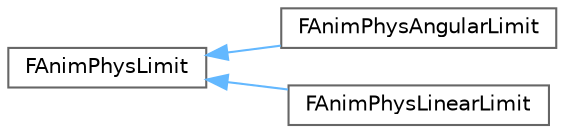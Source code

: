 digraph "Graphical Class Hierarchy"
{
 // INTERACTIVE_SVG=YES
 // LATEX_PDF_SIZE
  bgcolor="transparent";
  edge [fontname=Helvetica,fontsize=10,labelfontname=Helvetica,labelfontsize=10];
  node [fontname=Helvetica,fontsize=10,shape=box,height=0.2,width=0.4];
  rankdir="LR";
  Node0 [id="Node000000",label="FAnimPhysLimit",height=0.2,width=0.4,color="grey40", fillcolor="white", style="filled",URL="$dc/d67/classFAnimPhysLimit.html",tooltip="Base class for constraint limits."];
  Node0 -> Node1 [id="edge3026_Node000000_Node000001",dir="back",color="steelblue1",style="solid",tooltip=" "];
  Node1 [id="Node000001",label="FAnimPhysAngularLimit",height=0.2,width=0.4,color="grey40", fillcolor="white", style="filled",URL="$d9/d76/classFAnimPhysAngularLimit.html",tooltip="Angular limit, keeps angular torque around an axis within a defined range."];
  Node0 -> Node2 [id="edge3027_Node000000_Node000002",dir="back",color="steelblue1",style="solid",tooltip=" "];
  Node2 [id="Node000002",label="FAnimPhysLinearLimit",height=0.2,width=0.4,color="grey40", fillcolor="white", style="filled",URL="$dd/dcc/classFAnimPhysLinearLimit.html",tooltip=" "];
}
